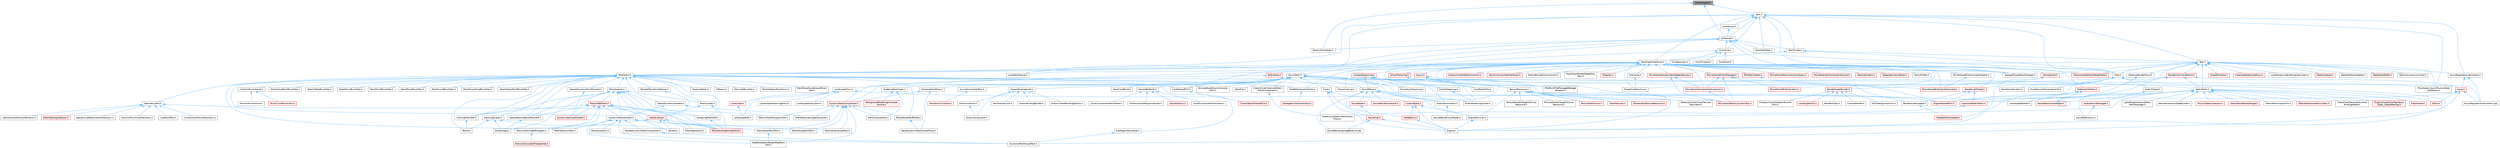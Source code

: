 digraph "TaskDelegate.h"
{
 // INTERACTIVE_SVG=YES
 // LATEX_PDF_SIZE
  bgcolor="transparent";
  edge [fontname=Helvetica,fontsize=10,labelfontname=Helvetica,labelfontsize=10];
  node [fontname=Helvetica,fontsize=10,shape=box,height=0.2,width=0.4];
  Node1 [id="Node000001",label="TaskDelegate.h",height=0.2,width=0.4,color="gray40", fillcolor="grey60", style="filled", fontcolor="black",tooltip=" "];
  Node1 -> Node2 [id="edge1_Node000001_Node000002",dir="back",color="steelblue1",style="solid",tooltip=" "];
  Node2 [id="Node000002",label="ReserveScheduler.h",height=0.2,width=0.4,color="grey40", fillcolor="white", style="filled",URL="$d3/dac/ReserveScheduler_8h.html",tooltip=" "];
  Node1 -> Node3 [id="edge2_Node000001_Node000003",dir="back",color="steelblue1",style="solid",tooltip=" "];
  Node3 [id="Node000003",label="Scheduler.h",height=0.2,width=0.4,color="grey40", fillcolor="white", style="filled",URL="$d7/d7f/Scheduler_8h.html",tooltip=" "];
  Node3 -> Node4 [id="edge3_Node000003_Node000004",dir="back",color="steelblue1",style="solid",tooltip=" "];
  Node4 [id="Node000004",label="AsyncWork.h",height=0.2,width=0.4,color="grey40", fillcolor="white", style="filled",URL="$da/d9a/AsyncWork_8h.html",tooltip=" "];
  Node4 -> Node5 [id="edge4_Node000004_Node000005",dir="back",color="steelblue1",style="solid",tooltip=" "];
  Node5 [id="Node000005",label="AnimationStreaming.h",height=0.2,width=0.4,color="grey40", fillcolor="white", style="filled",URL="$d5/d44/AnimationStreaming_8h.html",tooltip=" "];
  Node4 -> Node6 [id="edge5_Node000004_Node000006",dir="back",color="steelblue1",style="solid",tooltip=" "];
  Node6 [id="Node000006",label="AsyncEnumerateTask.h",height=0.2,width=0.4,color="grey40", fillcolor="white", style="filled",URL="$d5/d71/AsyncEnumerateTask_8h.html",tooltip=" "];
  Node6 -> Node7 [id="edge6_Node000006_Node000007",dir="back",color="steelblue1",style="solid",tooltip=" "];
  Node7 [id="Node000007",label="MonotonicTimeline.h",height=0.2,width=0.4,color="red", fillcolor="#FFF0F0", style="filled",URL="$d9/dfd/MonotonicTimeline_8h.html",tooltip=" "];
  Node4 -> Node9 [id="edge7_Node000004_Node000009",dir="back",color="steelblue1",style="solid",tooltip=" "];
  Node9 [id="Node000009",label="AudioDecompress.h",height=0.2,width=0.4,color="grey40", fillcolor="white", style="filled",URL="$d9/dfd/AudioDecompress_8h.html",tooltip=" "];
  Node9 -> Node10 [id="edge8_Node000009_Node000010",dir="back",color="steelblue1",style="solid",tooltip=" "];
  Node10 [id="Node000010",label="SoundWaveProxyReader.h",height=0.2,width=0.4,color="grey40", fillcolor="white", style="filled",URL="$d1/d23/SoundWaveProxyReader_8h.html",tooltip=" "];
  Node4 -> Node11 [id="edge9_Node000004_Node000011",dir="back",color="steelblue1",style="solid",tooltip=" "];
  Node11 [id="Node000011",label="AudioStreaming.h",height=0.2,width=0.4,color="grey40", fillcolor="white", style="filled",URL="$db/d37/AudioStreaming_8h.html",tooltip=" "];
  Node11 -> Node12 [id="edge10_Node000011_Node000012",dir="back",color="steelblue1",style="solid",tooltip=" "];
  Node12 [id="Node000012",label="AudioStreamingCache.h",height=0.2,width=0.4,color="grey40", fillcolor="white", style="filled",URL="$d2/dc1/AudioStreamingCache_8h.html",tooltip=" "];
  Node4 -> Node12 [id="edge11_Node000004_Node000012",dir="back",color="steelblue1",style="solid",tooltip=" "];
  Node4 -> Node13 [id="edge12_Node000004_Node000013",dir="back",color="steelblue1",style="solid",tooltip=" "];
  Node13 [id="Node000013",label="Core.h",height=0.2,width=0.4,color="grey40", fillcolor="white", style="filled",URL="$d6/dd7/Core_8h.html",tooltip=" "];
  Node13 -> Node14 [id="edge13_Node000013_Node000014",dir="back",color="steelblue1",style="solid",tooltip=" "];
  Node14 [id="Node000014",label="CoreUObject.h",height=0.2,width=0.4,color="red", fillcolor="#FFF0F0", style="filled",URL="$d0/ded/CoreUObject_8h.html",tooltip=" "];
  Node14 -> Node15 [id="edge14_Node000014_Node000015",dir="back",color="steelblue1",style="solid",tooltip=" "];
  Node15 [id="Node000015",label="Engine.h",height=0.2,width=0.4,color="grey40", fillcolor="white", style="filled",URL="$d1/d34/Public_2Engine_8h.html",tooltip=" "];
  Node14 -> Node16 [id="edge15_Node000014_Node000016",dir="back",color="steelblue1",style="solid",tooltip=" "];
  Node16 [id="Node000016",label="EngineMinimal.h",height=0.2,width=0.4,color="grey40", fillcolor="white", style="filled",URL="$d0/d2c/EngineMinimal_8h.html",tooltip=" "];
  Node16 -> Node15 [id="edge16_Node000016_Node000015",dir="back",color="steelblue1",style="solid",tooltip=" "];
  Node14 -> Node17 [id="edge17_Node000014_Node000017",dir="back",color="steelblue1",style="solid",tooltip=" "];
  Node17 [id="Node000017",label="SlateBasics.h",height=0.2,width=0.4,color="red", fillcolor="#FFF0F0", style="filled",URL="$da/d2f/SlateBasics_8h.html",tooltip=" "];
  Node17 -> Node15 [id="edge18_Node000017_Node000015",dir="back",color="steelblue1",style="solid",tooltip=" "];
  Node13 -> Node15 [id="edge19_Node000013_Node000015",dir="back",color="steelblue1",style="solid",tooltip=" "];
  Node13 -> Node17 [id="edge20_Node000013_Node000017",dir="back",color="steelblue1",style="solid",tooltip=" "];
  Node4 -> Node22 [id="edge21_Node000004_Node000022",dir="back",color="steelblue1",style="solid",tooltip=" "];
  Node22 [id="Node000022",label="CoreSharedPCH.h",height=0.2,width=0.4,color="grey40", fillcolor="white", style="filled",URL="$d8/de5/CoreSharedPCH_8h.html",tooltip=" "];
  Node22 -> Node23 [id="edge22_Node000022_Node000023",dir="back",color="steelblue1",style="solid",tooltip=" "];
  Node23 [id="Node000023",label="CoreUObjectSharedPCH.h",height=0.2,width=0.4,color="red", fillcolor="#FFF0F0", style="filled",URL="$de/d2f/CoreUObjectSharedPCH_8h.html",tooltip=" "];
  Node4 -> Node27 [id="edge23_Node000004_Node000027",dir="back",color="steelblue1",style="solid",tooltip=" "];
  Node27 [id="Node000027",label="DistanceFieldAtlas.h",height=0.2,width=0.4,color="grey40", fillcolor="white", style="filled",URL="$df/def/DistanceFieldAtlas_8h.html",tooltip=" "];
  Node27 -> Node28 [id="edge24_Node000027_Node000028",dir="back",color="steelblue1",style="solid",tooltip=" "];
  Node28 [id="Node000028",label="BaseDynamicMeshSceneProxy.h",height=0.2,width=0.4,color="grey40", fillcolor="white", style="filled",URL="$d2/dee/BaseDynamicMeshSceneProxy_8h.html",tooltip=" "];
  Node27 -> Node29 [id="edge25_Node000027_Node000029",dir="back",color="steelblue1",style="solid",tooltip=" "];
  Node29 [id="Node000029",label="DynamicMeshComponent.h",height=0.2,width=0.4,color="red", fillcolor="#FFF0F0", style="filled",URL="$d8/d66/DynamicMeshComponent_8h.html",tooltip=" "];
  Node29 -> Node30 [id="edge26_Node000029_Node000030",dir="back",color="steelblue1",style="solid",tooltip=" "];
  Node30 [id="Node000030",label="DataflowEditorWeightMapPaint\lTool.h",height=0.2,width=0.4,color="grey40", fillcolor="white", style="filled",URL="$db/d46/DataflowEditorWeightMapPaintTool_8h.html",tooltip=" "];
  Node29 -> Node31 [id="edge27_Node000029_Node000031",dir="back",color="steelblue1",style="solid",tooltip=" "];
  Node31 [id="Node000031",label="DeformMeshPolygonsTool.h",height=0.2,width=0.4,color="grey40", fillcolor="white", style="filled",URL="$db/d72/DeformMeshPolygonsTool_8h.html",tooltip=" "];
  Node29 -> Node39 [id="edge28_Node000029_Node000039",dir="back",color="steelblue1",style="solid",tooltip=" "];
  Node39 [id="Node000039",label="EditUVIslandsTool.h",height=0.2,width=0.4,color="grey40", fillcolor="white", style="filled",URL="$d0/de4/EditUVIslandsTool_8h.html",tooltip=" "];
  Node29 -> Node40 [id="edge29_Node000029_Node000040",dir="back",color="steelblue1",style="solid",tooltip=" "];
  Node40 [id="Node000040",label="MeshGroupPaintTool.h",height=0.2,width=0.4,color="grey40", fillcolor="white", style="filled",URL="$dd/d04/MeshGroupPaintTool_8h.html",tooltip=" "];
  Node29 -> Node41 [id="edge30_Node000029_Node000041",dir="back",color="steelblue1",style="solid",tooltip=" "];
  Node41 [id="Node000041",label="MeshRenderBufferSet.h",height=0.2,width=0.4,color="grey40", fillcolor="white", style="filled",URL="$de/dc2/MeshRenderBufferSet_8h.html",tooltip=" "];
  Node41 -> Node28 [id="edge31_Node000041_Node000028",dir="back",color="steelblue1",style="solid",tooltip=" "];
  Node29 -> Node46 [id="edge32_Node000029_Node000046",dir="back",color="steelblue1",style="solid",tooltip=" "];
  Node46 [id="Node000046",label="MeshVertexPaintTool.h",height=0.2,width=0.4,color="grey40", fillcolor="white", style="filled",URL="$db/d74/MeshVertexPaintTool_8h.html",tooltip=" "];
  Node46 -> Node30 [id="edge33_Node000046_Node000030",dir="back",color="steelblue1",style="solid",tooltip=" "];
  Node29 -> Node47 [id="edge34_Node000029_Node000047",dir="back",color="steelblue1",style="solid",tooltip=" "];
  Node47 [id="Node000047",label="MeshVertexSculptTool.h",height=0.2,width=0.4,color="grey40", fillcolor="white", style="filled",URL="$dc/da6/MeshVertexSculptTool_8h.html",tooltip=" "];
  Node29 -> Node100 [id="edge35_Node000029_Node000100",dir="back",color="steelblue1",style="solid",tooltip=" "];
  Node100 [id="Node000100",label="SceneGeometrySpatialCache.h",height=0.2,width=0.4,color="grey40", fillcolor="white", style="filled",URL="$d6/d6f/SceneGeometrySpatialCache_8h.html",tooltip=" "];
  Node4 -> Node101 [id="edge36_Node000004_Node000101",dir="back",color="steelblue1",style="solid",tooltip=" "];
  Node101 [id="Node000101",label="GroomBindingAsset.h",height=0.2,width=0.4,color="grey40", fillcolor="white", style="filled",URL="$de/d26/GroomBindingAsset_8h.html",tooltip=" "];
  Node101 -> Node102 [id="edge37_Node000101_Node000102",dir="back",color="steelblue1",style="solid",tooltip=" "];
  Node102 [id="Node000102",label="GroomBindingBuilder.h",height=0.2,width=0.4,color="grey40", fillcolor="white", style="filled",URL="$d2/d2f/GroomBindingBuilder_8h.html",tooltip=" "];
  Node101 -> Node103 [id="edge38_Node000101_Node000103",dir="back",color="steelblue1",style="solid",tooltip=" "];
  Node103 [id="Node000103",label="GroomComponent.h",height=0.2,width=0.4,color="grey40", fillcolor="white", style="filled",URL="$de/d2e/GroomComponent_8h.html",tooltip=" "];
  Node101 -> Node104 [id="edge39_Node000101_Node000104",dir="back",color="steelblue1",style="solid",tooltip=" "];
  Node104 [id="Node000104",label="GroomCreateBindingOptions.h",height=0.2,width=0.4,color="grey40", fillcolor="white", style="filled",URL="$d5/dba/GroomCreateBindingOptions_8h.html",tooltip=" "];
  Node101 -> Node105 [id="edge40_Node000101_Node000105",dir="back",color="steelblue1",style="solid",tooltip=" "];
  Node105 [id="Node000105",label="GroomInstance.h",height=0.2,width=0.4,color="grey40", fillcolor="white", style="filled",URL="$dd/d47/GroomInstance_8h.html",tooltip=" "];
  Node105 -> Node103 [id="edge41_Node000105_Node000103",dir="back",color="steelblue1",style="solid",tooltip=" "];
  Node101 -> Node106 [id="edge42_Node000101_Node000106",dir="back",color="steelblue1",style="solid",tooltip=" "];
  Node106 [id="Node000106",label="HairStrandsCore.h",height=0.2,width=0.4,color="grey40", fillcolor="white", style="filled",URL="$d7/def/HairStrandsCore_8h.html",tooltip=" "];
  Node4 -> Node107 [id="edge43_Node000004_Node000107",dir="back",color="steelblue1",style="solid",tooltip=" "];
  Node107 [id="Node000107",label="HierarchicalInstancedStatic\lMeshComponent.h",height=0.2,width=0.4,color="grey40", fillcolor="white", style="filled",URL="$d3/ddb/HierarchicalInstancedStaticMeshComponent_8h.html",tooltip=" "];
  Node107 -> Node108 [id="edge44_Node000107_Node000108",dir="back",color="steelblue1",style="solid",tooltip=" "];
  Node108 [id="Node000108",label="HierarchicalStaticMeshScene\lProxy.h",height=0.2,width=0.4,color="grey40", fillcolor="white", style="filled",URL="$d3/d4d/HierarchicalStaticMeshSceneProxy_8h.html",tooltip=" "];
  Node4 -> Node109 [id="edge45_Node000004_Node000109",dir="back",color="steelblue1",style="solid",tooltip=" "];
  Node109 [id="Node000109",label="LandscapeProxy.h",height=0.2,width=0.4,color="grey40", fillcolor="white", style="filled",URL="$db/dae/LandscapeProxy_8h.html",tooltip=" "];
  Node109 -> Node110 [id="edge46_Node000109_Node000110",dir="back",color="steelblue1",style="solid",tooltip=" "];
  Node110 [id="Node000110",label="Landscape.h",height=0.2,width=0.4,color="red", fillcolor="#FFF0F0", style="filled",URL="$d5/dd6/Landscape_8h.html",tooltip=" "];
  Node110 -> Node111 [id="edge47_Node000110_Node000111",dir="back",color="steelblue1",style="solid",tooltip=" "];
  Node111 [id="Node000111",label="LandscapeEdit.h",height=0.2,width=0.4,color="grey40", fillcolor="white", style="filled",URL="$df/d61/LandscapeEdit_8h.html",tooltip=" "];
  Node109 -> Node111 [id="edge48_Node000109_Node000111",dir="back",color="steelblue1",style="solid",tooltip=" "];
  Node109 -> Node116 [id="edge49_Node000109_Node000116",dir="back",color="steelblue1",style="solid",tooltip=" "];
  Node116 [id="Node000116",label="LandscapeRender.h",height=0.2,width=0.4,color="grey40", fillcolor="white", style="filled",URL="$df/d67/LandscapeRender_8h.html",tooltip=" "];
  Node109 -> Node117 [id="edge50_Node000109_Node000117",dir="back",color="steelblue1",style="solid",tooltip=" "];
  Node117 [id="Node000117",label="LandscapeStreamingProxy.h",height=0.2,width=0.4,color="grey40", fillcolor="white", style="filled",URL="$de/d5a/LandscapeStreamingProxy_8h.html",tooltip=" "];
  Node109 -> Node118 [id="edge51_Node000109_Node000118",dir="back",color="steelblue1",style="solid",tooltip=" "];
  Node118 [id="Node000118",label="LandscapeSubsystem.h",height=0.2,width=0.4,color="grey40", fillcolor="white", style="filled",URL="$d7/ddd/LandscapeSubsystem_8h.html",tooltip=" "];
  Node4 -> Node119 [id="edge52_Node000004_Node000119",dir="back",color="steelblue1",style="solid",tooltip=" "];
  Node119 [id="Node000119",label="MeshCardBuild.h",height=0.2,width=0.4,color="grey40", fillcolor="white", style="filled",URL="$d8/df6/MeshCardBuild_8h.html",tooltip=" "];
  Node4 -> Node120 [id="edge53_Node000004_Node000120",dir="back",color="steelblue1",style="solid",tooltip=" "];
  Node120 [id="Node000120",label="ModelingTaskTypes.h",height=0.2,width=0.4,color="grey40", fillcolor="white", style="filled",URL="$d0/dd2/ModelingTaskTypes_8h.html",tooltip=" "];
  Node120 -> Node121 [id="edge54_Node000120_Node000121",dir="back",color="steelblue1",style="solid",tooltip=" "];
  Node121 [id="Node000121",label="BackgroundModelingCompute\lSource.h",height=0.2,width=0.4,color="red", fillcolor="#FFF0F0", style="filled",URL="$d4/da3/BackgroundModelingComputeSource_8h.html",tooltip=" "];
  Node120 -> Node39 [id="edge55_Node000120_Node000039",dir="back",color="steelblue1",style="solid",tooltip=" "];
  Node4 -> Node122 [id="edge56_Node000004_Node000122",dir="back",color="steelblue1",style="solid",tooltip=" "];
  Node122 [id="Node000122",label="RenderAssetUpdate.h",height=0.2,width=0.4,color="grey40", fillcolor="white", style="filled",URL="$df/da4/RenderAssetUpdate_8h.html",tooltip=" "];
  Node122 -> Node123 [id="edge57_Node000122_Node000123",dir="back",color="steelblue1",style="solid",tooltip=" "];
  Node123 [id="Node000123",label="SkeletalMeshUpdate.h",height=0.2,width=0.4,color="red", fillcolor="#FFF0F0", style="filled",URL="$df/d79/SkeletalMeshUpdate_8h.html",tooltip=" "];
  Node4 -> Node125 [id="edge58_Node000004_Node000125",dir="back",color="steelblue1",style="solid",tooltip=" "];
  Node125 [id="Node000125",label="SampleBufferIO.h",height=0.2,width=0.4,color="grey40", fillcolor="white", style="filled",URL="$df/d39/SampleBufferIO_8h.html",tooltip=" "];
  Node125 -> Node126 [id="edge59_Node000125_Node000126",dir="back",color="steelblue1",style="solid",tooltip=" "];
  Node126 [id="Node000126",label="AudioImpulseResponseAsset.h",height=0.2,width=0.4,color="grey40", fillcolor="white", style="filled",URL="$d5/d37/AudioImpulseResponseAsset_8h.html",tooltip=" "];
  Node125 -> Node127 [id="edge60_Node000125_Node000127",dir="back",color="steelblue1",style="solid",tooltip=" "];
  Node127 [id="Node000127",label="SoundSubmix.h",height=0.2,width=0.4,color="red", fillcolor="#FFF0F0", style="filled",URL="$d9/db4/SoundSubmix_8h.html",tooltip=" "];
  Node125 -> Node137 [id="edge61_Node000125_Node000137",dir="back",color="steelblue1",style="solid",tooltip=" "];
  Node137 [id="Node000137",label="SynthComponentGranulator.h",height=0.2,width=0.4,color="grey40", fillcolor="white", style="filled",URL="$d0/d29/SynthComponentGranulator_8h.html",tooltip=" "];
  Node125 -> Node138 [id="edge62_Node000125_Node000138",dir="back",color="steelblue1",style="solid",tooltip=" "];
  Node138 [id="Node000138",label="SynthComponentWaveTable.h",height=0.2,width=0.4,color="grey40", fillcolor="white", style="filled",URL="$d5/d08/SynthComponentWaveTable_8h.html",tooltip=" "];
  Node4 -> Node139 [id="edge63_Node000004_Node000139",dir="back",color="steelblue1",style="solid",tooltip=" "];
  Node139 [id="Node000139",label="SkinnedAssetAsyncCompile\lUtils.h",height=0.2,width=0.4,color="grey40", fillcolor="white", style="filled",URL="$d0/dc7/SkinnedAssetAsyncCompileUtils_8h.html",tooltip=" "];
  Node4 -> Node140 [id="edge64_Node000004_Node000140",dir="back",color="steelblue1",style="solid",tooltip=" "];
  Node140 [id="Node000140",label="SoundWave.h",height=0.2,width=0.4,color="grey40", fillcolor="white", style="filled",URL="$d3/d6d/SoundWave_8h.html",tooltip=" "];
  Node140 -> Node9 [id="edge65_Node000140_Node000009",dir="back",color="steelblue1",style="solid",tooltip=" "];
  Node140 -> Node12 [id="edge66_Node000140_Node000012",dir="back",color="steelblue1",style="solid",tooltip=" "];
  Node140 -> Node16 [id="edge67_Node000140_Node000016",dir="back",color="steelblue1",style="solid",tooltip=" "];
  Node140 -> Node25 [id="edge68_Node000140_Node000025",dir="back",color="steelblue1",style="solid",tooltip=" "];
  Node25 [id="Node000025",label="EngineSharedPCH.h",height=0.2,width=0.4,color="red", fillcolor="#FFF0F0", style="filled",URL="$dc/dbb/EngineSharedPCH_8h.html",tooltip=" "];
  Node140 -> Node141 [id="edge69_Node000140_Node000141",dir="back",color="steelblue1",style="solid",tooltip=" "];
  Node141 [id="Node000141",label="SoundCue.h",height=0.2,width=0.4,color="red", fillcolor="#FFF0F0", style="filled",URL="$d8/d0b/SoundCue_8h.html",tooltip=" "];
  Node141 -> Node15 [id="edge70_Node000141_Node000015",dir="back",color="steelblue1",style="solid",tooltip=" "];
  Node141 -> Node143 [id="edge71_Node000141_Node000143",dir="back",color="steelblue1",style="solid",tooltip=" "];
  Node143 [id="Node000143",label="SoundWaveLoadingBehavior.cpp",height=0.2,width=0.4,color="grey40", fillcolor="white", style="filled",URL="$d7/d95/SoundWaveLoadingBehavior_8cpp.html",tooltip=" "];
  Node140 -> Node144 [id="edge72_Node000140_Node000144",dir="back",color="steelblue1",style="solid",tooltip=" "];
  Node144 [id="Node000144",label="SoundNode.h",height=0.2,width=0.4,color="red", fillcolor="#FFF0F0", style="filled",URL="$da/d8b/SoundNode_8h.html",tooltip=" "];
  Node144 -> Node141 [id="edge73_Node000144_Node000141",dir="back",color="steelblue1",style="solid",tooltip=" "];
  Node140 -> Node143 [id="edge74_Node000140_Node000143",dir="back",color="steelblue1",style="solid",tooltip=" "];
  Node140 -> Node168 [id="edge75_Node000140_Node000168",dir="back",color="steelblue1",style="solid",tooltip=" "];
  Node168 [id="Node000168",label="SoundWaveProcedural.h",height=0.2,width=0.4,color="red", fillcolor="#FFF0F0", style="filled",URL="$d8/d4f/SoundWaveProcedural_8h.html",tooltip=" "];
  Node4 -> Node174 [id="edge76_Node000004_Node000174",dir="back",color="steelblue1",style="solid",tooltip=" "];
  Node174 [id="Node000174",label="StaticMesh.h",height=0.2,width=0.4,color="grey40", fillcolor="white", style="filled",URL="$dc/d8f/StaticMesh_8h.html",tooltip=" "];
  Node174 -> Node175 [id="edge77_Node000174_Node000175",dir="back",color="steelblue1",style="solid",tooltip=" "];
  Node175 [id="Node000175",label="ChaosFleshGenerateSurface\lBindingsNode.h",height=0.2,width=0.4,color="grey40", fillcolor="white", style="filled",URL="$db/dca/ChaosFleshGenerateSurfaceBindingsNode_8h.html",tooltip=" "];
  Node174 -> Node176 [id="edge78_Node000174_Node000176",dir="back",color="steelblue1",style="solid",tooltip=" "];
  Node176 [id="Node000176",label="DisplayClusterConfiguration\lTypes_OutputRemap.h",height=0.2,width=0.4,color="red", fillcolor="#FFF0F0", style="filled",URL="$d9/d4f/DisplayClusterConfigurationTypes__OutputRemap_8h.html",tooltip=" "];
  Node174 -> Node187 [id="edge79_Node000174_Node000187",dir="back",color="steelblue1",style="solid",tooltip=" "];
  Node187 [id="Node000187",label="Editor.h",height=0.2,width=0.4,color="red", fillcolor="#FFF0F0", style="filled",URL="$de/d6e/Editor_8h.html",tooltip=" "];
  Node174 -> Node16 [id="edge80_Node000174_Node000016",dir="back",color="steelblue1",style="solid",tooltip=" "];
  Node174 -> Node25 [id="edge81_Node000174_Node000025",dir="back",color="steelblue1",style="solid",tooltip=" "];
  Node174 -> Node416 [id="edge82_Node000174_Node000416",dir="back",color="steelblue1",style="solid",tooltip=" "];
  Node416 [id="Node000416",label="FleshAsset.h",height=0.2,width=0.4,color="red", fillcolor="#FFF0F0", style="filled",URL="$d7/d5c/FleshAsset_8h.html",tooltip=" "];
  Node174 -> Node424 [id="edge83_Node000174_Node000424",dir="back",color="steelblue1",style="solid",tooltip=" "];
  Node424 [id="Node000424",label="InstancedStaticMesh.h",height=0.2,width=0.4,color="red", fillcolor="#FFF0F0", style="filled",URL="$dd/d89/InstancedStaticMesh_8h.html",tooltip=" "];
  Node424 -> Node108 [id="edge84_Node000424_Node000108",dir="back",color="steelblue1",style="solid",tooltip=" "];
  Node174 -> Node427 [id="edge85_Node000174_Node000427",dir="back",color="steelblue1",style="solid",tooltip=" "];
  Node427 [id="Node000427",label="LightWeightInstanceStatic\lMeshManager.h",height=0.2,width=0.4,color="grey40", fillcolor="white", style="filled",URL="$d4/d75/LightWeightInstanceStaticMeshManager_8h.html",tooltip=" "];
  Node174 -> Node428 [id="edge86_Node000174_Node000428",dir="back",color="steelblue1",style="solid",tooltip=" "];
  Node428 [id="Node000428",label="NaniteAssemblyDataBuilder.h",height=0.2,width=0.4,color="grey40", fillcolor="white", style="filled",URL="$d4/d5c/NaniteAssemblyDataBuilder_8h.html",tooltip=" "];
  Node174 -> Node429 [id="edge87_Node000174_Node000429",dir="back",color="steelblue1",style="solid",tooltip=" "];
  Node429 [id="Node000429",label="NaniteResourcesHelper.h",height=0.2,width=0.4,color="red", fillcolor="#FFF0F0", style="filled",URL="$dc/d48/NaniteResourcesHelper_8h.html",tooltip=" "];
  Node429 -> Node429 [id="edge88_Node000429_Node000429",dir="back",color="steelblue1",style="solid",tooltip=" "];
  Node174 -> Node431 [id="edge89_Node000174_Node000431",dir="back",color="steelblue1",style="solid",tooltip=" "];
  Node431 [id="Node000431",label="PhysicsDataCollection.h",height=0.2,width=0.4,color="red", fillcolor="#FFF0F0", style="filled",URL="$d0/de2/PhysicsDataCollection_8h.html",tooltip=" "];
  Node174 -> Node432 [id="edge90_Node000174_Node000432",dir="back",color="steelblue1",style="solid",tooltip=" "];
  Node432 [id="Node000432",label="StaticMeshBackedTarget.h",height=0.2,width=0.4,color="red", fillcolor="#FFF0F0", style="filled",URL="$db/d72/StaticMeshBackedTarget_8h.html",tooltip=" "];
  Node174 -> Node433 [id="edge91_Node000174_Node000433",dir="back",color="steelblue1",style="solid",tooltip=" "];
  Node433 [id="Node000433",label="StaticMeshImportUtils.h",height=0.2,width=0.4,color="grey40", fillcolor="white", style="filled",URL="$df/db9/StaticMeshImportUtils_8h.html",tooltip=" "];
  Node174 -> Node434 [id="edge92_Node000174_Node000434",dir="back",color="steelblue1",style="solid",tooltip=" "];
  Node434 [id="Node000434",label="StaticMeshSceneProxyDesc.h",height=0.2,width=0.4,color="red", fillcolor="#FFF0F0", style="filled",URL="$d0/d31/StaticMeshSceneProxyDesc_8h.html",tooltip=" "];
  Node4 -> Node436 [id="edge93_Node000004_Node000436",dir="back",color="steelblue1",style="solid",tooltip=" "];
  Node436 [id="Node000436",label="StatsFile.h",height=0.2,width=0.4,color="grey40", fillcolor="white", style="filled",URL="$d7/d3b/StatsFile_8h.html",tooltip=" "];
  Node4 -> Node437 [id="edge94_Node000004_Node000437",dir="back",color="steelblue1",style="solid",tooltip=" "];
  Node437 [id="Node000437",label="TextureResource.h",height=0.2,width=0.4,color="grey40", fillcolor="white", style="filled",URL="$dd/df3/TextureResource_8h.html",tooltip=" "];
  Node437 -> Node15 [id="edge95_Node000437_Node000015",dir="back",color="steelblue1",style="solid",tooltip=" "];
  Node437 -> Node16 [id="edge96_Node000437_Node000016",dir="back",color="steelblue1",style="solid",tooltip=" "];
  Node437 -> Node25 [id="edge97_Node000437_Node000025",dir="back",color="steelblue1",style="solid",tooltip=" "];
  Node437 -> Node438 [id="edge98_Node000437_Node000438",dir="back",color="steelblue1",style="solid",tooltip=" "];
  Node438 [id="Node000438",label="MaterialCacheVirtualTexture\lDescriptor.h",height=0.2,width=0.4,color="grey40", fillcolor="white", style="filled",URL="$d7/d4c/MaterialCacheVirtualTextureDescriptor_8h.html",tooltip=" "];
  Node437 -> Node439 [id="edge99_Node000437_Node000439",dir="back",color="steelblue1",style="solid",tooltip=" "];
  Node439 [id="Node000439",label="ParticleDefinitions.h",height=0.2,width=0.4,color="red", fillcolor="#FFF0F0", style="filled",URL="$db/dde/ParticleDefinitions_8h.html",tooltip=" "];
  Node437 -> Node440 [id="edge100_Node000437_Node000440",dir="back",color="steelblue1",style="solid",tooltip=" "];
  Node440 [id="Node000440",label="SlateTextures.h",height=0.2,width=0.4,color="red", fillcolor="#FFF0F0", style="filled",URL="$df/d06/SlateTextures_8h.html",tooltip=" "];
  Node437 -> Node444 [id="edge101_Node000437_Node000444",dir="back",color="steelblue1",style="solid",tooltip=" "];
  Node444 [id="Node000444",label="StreamableTextureResource.h",height=0.2,width=0.4,color="red", fillcolor="#FFF0F0", style="filled",URL="$dd/d72/StreamableTextureResource_8h.html",tooltip=" "];
  Node437 -> Node446 [id="edge102_Node000437_Node000446",dir="back",color="steelblue1",style="solid",tooltip=" "];
  Node446 [id="Node000446",label="TextureRenderTarget2DArray\lResource.h",height=0.2,width=0.4,color="grey40", fillcolor="white", style="filled",URL="$dc/df2/TextureRenderTarget2DArrayResource_8h.html",tooltip=" "];
  Node437 -> Node447 [id="edge103_Node000437_Node000447",dir="back",color="steelblue1",style="solid",tooltip=" "];
  Node447 [id="Node000447",label="TextureRenderTargetVolume\lResource.h",height=0.2,width=0.4,color="grey40", fillcolor="white", style="filled",URL="$d0/df7/TextureRenderTargetVolumeResource_8h.html",tooltip=" "];
  Node3 -> Node448 [id="edge104_Node000003_Node000448",dir="back",color="steelblue1",style="solid",tooltip=" "];
  Node448 [id="Node000448",label="AwaitableTask.h",height=0.2,width=0.4,color="grey40", fillcolor="white", style="filled",URL="$d0/de4/AwaitableTask_8h.html",tooltip=" "];
  Node3 -> Node449 [id="edge105_Node000003_Node000449",dir="back",color="steelblue1",style="solid",tooltip=" "];
  Node449 [id="Node000449",label="Coroutine.h",height=0.2,width=0.4,color="grey40", fillcolor="white", style="filled",URL="$d9/dfc/Coroutine_8h.html",tooltip=" "];
  Node449 -> Node450 [id="edge106_Node000449_Node000450",dir="back",color="steelblue1",style="solid",tooltip=" "];
  Node450 [id="Node000450",label="CoroEvent.h",height=0.2,width=0.4,color="grey40", fillcolor="white", style="filled",URL="$d3/d4f/CoroEvent_8h.html",tooltip=" "];
  Node449 -> Node451 [id="edge107_Node000449_Node000451",dir="back",color="steelblue1",style="solid",tooltip=" "];
  Node451 [id="Node000451",label="CoroParallelFor.h",height=0.2,width=0.4,color="grey40", fillcolor="white", style="filled",URL="$d2/d05/CoroParallelFor_8h.html",tooltip=" "];
  Node449 -> Node452 [id="edge108_Node000449_Node000452",dir="back",color="steelblue1",style="solid",tooltip=" "];
  Node452 [id="Node000452",label="CoroSpinLock.h",height=0.2,width=0.4,color="grey40", fillcolor="white", style="filled",URL="$dc/db7/CoroSpinLock_8h.html",tooltip=" "];
  Node449 -> Node453 [id="edge109_Node000449_Node000453",dir="back",color="steelblue1",style="solid",tooltip=" "];
  Node453 [id="Node000453",label="CoroTimeout.h",height=0.2,width=0.4,color="grey40", fillcolor="white", style="filled",URL="$d5/d68/CoroTimeout_8h.html",tooltip=" "];
  Node3 -> Node454 [id="edge110_Node000003_Node000454",dir="back",color="steelblue1",style="solid",tooltip=" "];
  Node454 [id="Node000454",label="LocalWorkQueue.h",height=0.2,width=0.4,color="grey40", fillcolor="white", style="filled",URL="$d7/d67/LocalWorkQueue_8h.html",tooltip=" "];
  Node3 -> Node455 [id="edge111_Node000003_Node000455",dir="back",color="steelblue1",style="solid",tooltip=" "];
  Node455 [id="Node000455",label="ParallelFor.h",height=0.2,width=0.4,color="grey40", fillcolor="white", style="filled",URL="$d2/da1/ParallelFor_8h.html",tooltip=" "];
  Node455 -> Node456 [id="edge112_Node000455_Node000456",dir="back",color="steelblue1",style="solid",tooltip=" "];
  Node456 [id="Node000456",label="AsyncRegisterLevelContext.cpp",height=0.2,width=0.4,color="grey40", fillcolor="white", style="filled",URL="$da/df8/AsyncRegisterLevelContext_8cpp.html",tooltip=" "];
  Node455 -> Node457 [id="edge113_Node000455_Node000457",dir="back",color="steelblue1",style="solid",tooltip=" "];
  Node457 [id="Node000457",label="Blend.h",height=0.2,width=0.4,color="grey40", fillcolor="white", style="filled",URL="$d4/d80/Blend_8h.html",tooltip=" "];
  Node455 -> Node458 [id="edge114_Node000455_Node000458",dir="back",color="steelblue1",style="solid",tooltip=" "];
  Node458 [id="Node000458",label="CachingMeshSDF.h",height=0.2,width=0.4,color="grey40", fillcolor="white", style="filled",URL="$d3/de9/CachingMeshSDF_8h.html",tooltip=" "];
  Node458 -> Node457 [id="edge115_Node000458_Node000457",dir="back",color="steelblue1",style="solid",tooltip=" "];
  Node455 -> Node22 [id="edge116_Node000455_Node000022",dir="back",color="steelblue1",style="solid",tooltip=" "];
  Node455 -> Node451 [id="edge117_Node000455_Node000451",dir="back",color="steelblue1",style="solid",tooltip=" "];
  Node455 -> Node459 [id="edge118_Node000455_Node000459",dir="back",color="steelblue1",style="solid",tooltip=" "];
  Node459 [id="Node000459",label="DisplaceMesh.h",height=0.2,width=0.4,color="grey40", fillcolor="white", style="filled",URL="$da/df2/DisplaceMesh_8h.html",tooltip=" "];
  Node455 -> Node460 [id="edge119_Node000455_Node000460",dir="back",color="steelblue1",style="solid",tooltip=" "];
  Node460 [id="Node000460",label="DynamicMeshOctree3.h",height=0.2,width=0.4,color="grey40", fillcolor="white", style="filled",URL="$d8/d9f/DynamicMeshOctree3_8h.html",tooltip=" "];
  Node460 -> Node30 [id="edge120_Node000460_Node000030",dir="back",color="steelblue1",style="solid",tooltip=" "];
  Node460 -> Node461 [id="edge121_Node000460_Node000461",dir="back",color="steelblue1",style="solid",tooltip=" "];
  Node461 [id="Node000461",label="DynamicMeshSculptTool.h",height=0.2,width=0.4,color="grey40", fillcolor="white", style="filled",URL="$d6/d16/DynamicMeshSculptTool_8h.html",tooltip=" "];
  Node460 -> Node40 [id="edge122_Node000460_Node000040",dir="back",color="steelblue1",style="solid",tooltip=" "];
  Node460 -> Node462 [id="edge123_Node000460_Node000462",dir="back",color="steelblue1",style="solid",tooltip=" "];
  Node462 [id="Node000462",label="MeshSculptUtil.h",height=0.2,width=0.4,color="grey40", fillcolor="white", style="filled",URL="$dc/de1/MeshSculptUtil_8h.html",tooltip=" "];
  Node460 -> Node35 [id="edge124_Node000460_Node000035",dir="back",color="steelblue1",style="solid",tooltip=" "];
  Node35 [id="Node000035",label="MeshSelectionTool.h",height=0.2,width=0.4,color="grey40", fillcolor="white", style="filled",URL="$d8/d80/MeshSelectionTool_8h.html",tooltip=" "];
  Node460 -> Node46 [id="edge125_Node000460_Node000046",dir="back",color="steelblue1",style="solid",tooltip=" "];
  Node460 -> Node47 [id="edge126_Node000460_Node000047",dir="back",color="steelblue1",style="solid",tooltip=" "];
  Node460 -> Node463 [id="edge127_Node000460_Node000463",dir="back",color="steelblue1",style="solid",tooltip=" "];
  Node463 [id="Node000463",label="OctreeDynamicMeshComponent.h",height=0.2,width=0.4,color="grey40", fillcolor="white", style="filled",URL="$d9/d19/OctreeDynamicMeshComponent_8h.html",tooltip=" "];
  Node463 -> Node461 [id="edge128_Node000463_Node000461",dir="back",color="steelblue1",style="solid",tooltip=" "];
  Node455 -> Node464 [id="edge129_Node000455_Node000464",dir="back",color="steelblue1",style="solid",tooltip=" "];
  Node464 [id="Node000464",label="FastReferenceCollector.h",height=0.2,width=0.4,color="grey40", fillcolor="white", style="filled",URL="$dd/d44/FastReferenceCollector_8h.html",tooltip=" "];
  Node464 -> Node465 [id="edge130_Node000464_Node000465",dir="back",color="steelblue1",style="solid",tooltip=" "];
  Node465 [id="Node000465",label="GarbageCollectionHistory.h",height=0.2,width=0.4,color="red", fillcolor="#FFF0F0", style="filled",URL="$d5/dee/GarbageCollectionHistory_8h.html",tooltip=" "];
  Node455 -> Node467 [id="edge131_Node000455_Node000467",dir="back",color="steelblue1",style="solid",tooltip=" "];
  Node467 [id="Node000467",label="GeometrySet3.h",height=0.2,width=0.4,color="grey40", fillcolor="white", style="filled",URL="$d2/d39/GeometrySet3_8h.html",tooltip=" "];
  Node467 -> Node468 [id="edge132_Node000467_Node000468",dir="back",color="steelblue1",style="solid",tooltip=" "];
  Node468 [id="Node000468",label="CollisionPrimitivesMechanic.h",height=0.2,width=0.4,color="grey40", fillcolor="white", style="filled",URL="$d7/d16/CollisionPrimitivesMechanic_8h.html",tooltip=" "];
  Node467 -> Node469 [id="edge133_Node000467_Node000469",dir="back",color="steelblue1",style="solid",tooltip=" "];
  Node469 [id="Node000469",label="CubeGridTool.h",height=0.2,width=0.4,color="grey40", fillcolor="white", style="filled",URL="$d3/d38/CubeGridTool_8h.html",tooltip=" "];
  Node467 -> Node470 [id="edge134_Node000467_Node000470",dir="back",color="steelblue1",style="solid",tooltip=" "];
  Node470 [id="Node000470",label="CurveControlPointsMechanic.h",height=0.2,width=0.4,color="grey40", fillcolor="white", style="filled",URL="$d4/d87/CurveControlPointsMechanic_8h.html",tooltip=" "];
  Node467 -> Node31 [id="edge135_Node000467_Node000031",dir="back",color="steelblue1",style="solid",tooltip=" "];
  Node467 -> Node471 [id="edge136_Node000467_Node000471",dir="back",color="steelblue1",style="solid",tooltip=" "];
  Node471 [id="Node000471",label="LatticeControlPointsMechanic.h",height=0.2,width=0.4,color="grey40", fillcolor="white", style="filled",URL="$d5/d7b/LatticeControlPointsMechanic_8h.html",tooltip=" "];
  Node467 -> Node472 [id="edge137_Node000467_Node000472",dir="back",color="steelblue1",style="solid",tooltip=" "];
  Node472 [id="Node000472",label="MeshTopologySelector.h",height=0.2,width=0.4,color="red", fillcolor="#FFF0F0", style="filled",URL="$d1/db0/MeshTopologySelector_8h.html",tooltip=" "];
  Node467 -> Node475 [id="edge138_Node000467_Node000475",dir="back",color="steelblue1",style="solid",tooltip=" "];
  Node475 [id="Node000475",label="SpaceCurveDeformationMechanic.h",height=0.2,width=0.4,color="grey40", fillcolor="white", style="filled",URL="$d0/d4d/SpaceCurveDeformationMechanic_8h.html",tooltip=" "];
  Node455 -> Node476 [id="edge139_Node000455_Node000476",dir="back",color="steelblue1",style="solid",tooltip=" "];
  Node476 [id="Node000476",label="KMeans.h",height=0.2,width=0.4,color="grey40", fillcolor="white", style="filled",URL="$df/d83/KMeans_8h.html",tooltip=" "];
  Node455 -> Node477 [id="edge140_Node000455_Node000477",dir="back",color="steelblue1",style="solid",tooltip=" "];
  Node477 [id="Node000477",label="KelvinletBrushOp.h",height=0.2,width=0.4,color="grey40", fillcolor="white", style="filled",URL="$d9/d5c/KelvinletBrushOp_8h.html",tooltip=" "];
  Node455 -> Node478 [id="edge141_Node000455_Node000478",dir="back",color="steelblue1",style="solid",tooltip=" "];
  Node478 [id="Node000478",label="MarchingCubes.h",height=0.2,width=0.4,color="grey40", fillcolor="white", style="filled",URL="$d8/d16/MarchingCubes_8h.html",tooltip=" "];
  Node478 -> Node457 [id="edge142_Node000478_Node000457",dir="back",color="steelblue1",style="solid",tooltip=" "];
  Node478 -> Node479 [id="edge143_Node000478_Node000479",dir="back",color="steelblue1",style="solid",tooltip=" "];
  Node479 [id="Node000479",label="Morphology.h",height=0.2,width=0.4,color="grey40", fillcolor="white", style="filled",URL="$d7/d60/Morphology_8h.html",tooltip=" "];
  Node478 -> Node480 [id="edge144_Node000478_Node000480",dir="back",color="steelblue1",style="solid",tooltip=" "];
  Node480 [id="Node000480",label="Solidify.h",height=0.2,width=0.4,color="grey40", fillcolor="white", style="filled",URL="$d0/ded/Solidify_8h.html",tooltip=" "];
  Node455 -> Node481 [id="edge145_Node000455_Node000481",dir="back",color="steelblue1",style="solid",tooltip=" "];
  Node481 [id="Node000481",label="MeshAdapterTransforms.h",height=0.2,width=0.4,color="grey40", fillcolor="white", style="filled",URL="$dd/da3/MeshAdapterTransforms_8h.html",tooltip=" "];
  Node455 -> Node482 [id="edge146_Node000455_Node000482",dir="back",color="steelblue1",style="solid",tooltip=" "];
  Node482 [id="Node000482",label="MeshCaches.h",height=0.2,width=0.4,color="grey40", fillcolor="white", style="filled",URL="$d4/d5e/MeshCaches_8h.html",tooltip=" "];
  Node482 -> Node483 [id="edge147_Node000482_Node000483",dir="back",color="steelblue1",style="solid",tooltip=" "];
  Node483 [id="Node000483",label="FastWinding.h",height=0.2,width=0.4,color="red", fillcolor="#FFF0F0", style="filled",URL="$d0/df7/FastWinding_8h.html",tooltip=" "];
  Node483 -> Node486 [id="edge148_Node000483_Node000486",dir="back",color="steelblue1",style="solid",tooltip=" "];
  Node486 [id="Node000486",label="MeshSpatialSort.h",height=0.2,width=0.4,color="grey40", fillcolor="white", style="filled",URL="$d5/d25/MeshSpatialSort_8h.html",tooltip=" "];
  Node483 -> Node487 [id="edge149_Node000483_Node000487",dir="back",color="steelblue1",style="solid",tooltip=" "];
  Node487 [id="Node000487",label="MeshWindingNumberGrid.h",height=0.2,width=0.4,color="red", fillcolor="#FFF0F0", style="filled",URL="$de/df0/MeshWindingNumberGrid_8h.html",tooltip=" "];
  Node483 -> Node489 [id="edge150_Node000483_Node000489",dir="back",color="steelblue1",style="solid",tooltip=" "];
  Node489 [id="Node000489",label="RemoveOccludedTriangles.h",height=0.2,width=0.4,color="grey40", fillcolor="white", style="filled",URL="$dc/d7b/RemoveOccludedTriangles_8h.html",tooltip=" "];
  Node489 -> Node490 [id="edge151_Node000489_Node000490",dir="back",color="steelblue1",style="solid",tooltip=" "];
  Node490 [id="Node000490",label="RemoveOccludedTrianglesOp.h",height=0.2,width=0.4,color="red", fillcolor="#FFF0F0", style="filled",URL="$d2/d39/RemoveOccludedTrianglesOp_8h.html",tooltip=" "];
  Node483 -> Node480 [id="edge152_Node000483_Node000480",dir="back",color="steelblue1",style="solid",tooltip=" "];
  Node482 -> Node487 [id="edge153_Node000482_Node000487",dir="back",color="steelblue1",style="solid",tooltip=" "];
  Node455 -> Node491 [id="edge154_Node000455_Node000491",dir="back",color="steelblue1",style="solid",tooltip=" "];
  Node491 [id="Node000491",label="MeshEraseSculptLayerBrush\lOps.h",height=0.2,width=0.4,color="grey40", fillcolor="white", style="filled",URL="$d3/dab/MeshEraseSculptLayerBrushOps_8h.html",tooltip=" "];
  Node455 -> Node492 [id="edge155_Node000455_Node000492",dir="back",color="steelblue1",style="solid",tooltip=" "];
  Node492 [id="Node000492",label="MeshGroupPaintBrushOps.h",height=0.2,width=0.4,color="grey40", fillcolor="white", style="filled",URL="$d4/df8/MeshGroupPaintBrushOps_8h.html",tooltip=" "];
  Node455 -> Node493 [id="edge156_Node000455_Node000493",dir="back",color="steelblue1",style="solid",tooltip=" "];
  Node493 [id="Node000493",label="MeshInflateBrushOps.h",height=0.2,width=0.4,color="grey40", fillcolor="white", style="filled",URL="$d7/d16/MeshInflateBrushOps_8h.html",tooltip=" "];
  Node455 -> Node494 [id="edge157_Node000455_Node000494",dir="back",color="steelblue1",style="solid",tooltip=" "];
  Node494 [id="Node000494",label="MeshMoveBrushOps.h",height=0.2,width=0.4,color="grey40", fillcolor="white", style="filled",URL="$dd/dcb/MeshMoveBrushOps_8h.html",tooltip=" "];
  Node455 -> Node495 [id="edge158_Node000455_Node000495",dir="back",color="steelblue1",style="solid",tooltip=" "];
  Node495 [id="Node000495",label="MeshPinchBrushOps.h",height=0.2,width=0.4,color="grey40", fillcolor="white", style="filled",URL="$dc/dbe/MeshPinchBrushOps_8h.html",tooltip=" "];
  Node455 -> Node496 [id="edge159_Node000455_Node000496",dir="back",color="steelblue1",style="solid",tooltip=" "];
  Node496 [id="Node000496",label="MeshPlaneBrushOps.h",height=0.2,width=0.4,color="grey40", fillcolor="white", style="filled",URL="$de/d05/MeshPlaneBrushOps_8h.html",tooltip=" "];
  Node455 -> Node497 [id="edge160_Node000455_Node000497",dir="back",color="steelblue1",style="solid",tooltip=" "];
  Node497 [id="Node000497",label="MeshQueries.h",height=0.2,width=0.4,color="grey40", fillcolor="white", style="filled",URL="$d1/d76/MeshQueries_8h.html",tooltip=" "];
  Node497 -> Node458 [id="edge161_Node000497_Node000458",dir="back",color="steelblue1",style="solid",tooltip=" "];
  Node497 -> Node460 [id="edge162_Node000497_Node000460",dir="back",color="steelblue1",style="solid",tooltip=" "];
  Node497 -> Node498 [id="edge163_Node000497_Node000498",dir="back",color="steelblue1",style="solid",tooltip=" "];
  Node498 [id="Node000498",label="DynamicVerticesOctree3.h",height=0.2,width=0.4,color="red", fillcolor="#FFF0F0", style="filled",URL="$df/d7e/DynamicVerticesOctree3_8h.html",tooltip=" "];
  Node497 -> Node483 [id="edge164_Node000497_Node000483",dir="back",color="steelblue1",style="solid",tooltip=" "];
  Node497 -> Node499 [id="edge165_Node000497_Node000499",dir="back",color="steelblue1",style="solid",tooltip=" "];
  Node499 [id="Node000499",label="MeshAABBTree3.h",height=0.2,width=0.4,color="red", fillcolor="#FFF0F0", style="filled",URL="$d8/d90/MeshAABBTree3_8h.html",tooltip=" "];
  Node499 -> Node458 [id="edge166_Node000499_Node000458",dir="back",color="steelblue1",style="solid",tooltip=" "];
  Node499 -> Node460 [id="edge167_Node000499_Node000460",dir="back",color="steelblue1",style="solid",tooltip=" "];
  Node499 -> Node498 [id="edge168_Node000499_Node000498",dir="back",color="steelblue1",style="solid",tooltip=" "];
  Node499 -> Node483 [id="edge169_Node000499_Node000483",dir="back",color="steelblue1",style="solid",tooltip=" "];
  Node499 -> Node487 [id="edge170_Node000499_Node000487",dir="back",color="steelblue1",style="solid",tooltip=" "];
  Node499 -> Node479 [id="edge171_Node000499_Node000479",dir="back",color="steelblue1",style="solid",tooltip=" "];
  Node499 -> Node489 [id="edge172_Node000499_Node000489",dir="back",color="steelblue1",style="solid",tooltip=" "];
  Node499 -> Node480 [id="edge173_Node000499_Node000480",dir="back",color="steelblue1",style="solid",tooltip=" "];
  Node499 -> Node558 [id="edge174_Node000499_Node000558",dir="back",color="steelblue1",style="solid",tooltip=" "];
  Node558 [id="Node000558",label="SparseNarrowBandMeshSDF.h",height=0.2,width=0.4,color="grey40", fillcolor="white", style="filled",URL="$d2/d60/SparseNarrowBandMeshSDF_8h.html",tooltip=" "];
  Node558 -> Node479 [id="edge175_Node000558_Node000479",dir="back",color="steelblue1",style="solid",tooltip=" "];
  Node499 -> Node559 [id="edge176_Node000499_Node000559",dir="back",color="steelblue1",style="solid",tooltip=" "];
  Node559 [id="Node000559",label="SweepingMeshSDF.h",height=0.2,width=0.4,color="grey40", fillcolor="white", style="filled",URL="$d9/d76/SweepingMeshSDF_8h.html",tooltip=" "];
  Node559 -> Node487 [id="edge177_Node000559_Node000487",dir="back",color="steelblue1",style="solid",tooltip=" "];
  Node497 -> Node482 [id="edge178_Node000497_Node000482",dir="back",color="steelblue1",style="solid",tooltip=" "];
  Node497 -> Node486 [id="edge179_Node000497_Node000486",dir="back",color="steelblue1",style="solid",tooltip=" "];
  Node497 -> Node487 [id="edge180_Node000497_Node000487",dir="back",color="steelblue1",style="solid",tooltip=" "];
  Node497 -> Node479 [id="edge181_Node000497_Node000479",dir="back",color="steelblue1",style="solid",tooltip=" "];
  Node497 -> Node558 [id="edge182_Node000497_Node000558",dir="back",color="steelblue1",style="solid",tooltip=" "];
  Node497 -> Node559 [id="edge183_Node000497_Node000559",dir="back",color="steelblue1",style="solid",tooltip=" "];
  Node455 -> Node41 [id="edge184_Node000455_Node000041",dir="back",color="steelblue1",style="solid",tooltip=" "];
  Node455 -> Node560 [id="edge185_Node000455_Node000560",dir="back",color="steelblue1",style="solid",tooltip=" "];
  Node560 [id="Node000560",label="MeshSculptBrushOps.h",height=0.2,width=0.4,color="grey40", fillcolor="white", style="filled",URL="$d1/dc9/MeshSculptBrushOps_8h.html",tooltip=" "];
  Node455 -> Node561 [id="edge186_Node000455_Node000561",dir="back",color="steelblue1",style="solid",tooltip=" "];
  Node561 [id="Node000561",label="MeshSmoothingBrushOps.h",height=0.2,width=0.4,color="grey40", fillcolor="white", style="filled",URL="$dd/d1d/MeshSmoothingBrushOps_8h.html",tooltip=" "];
  Node455 -> Node562 [id="edge187_Node000455_Node000562",dir="back",color="steelblue1",style="solid",tooltip=" "];
  Node562 [id="Node000562",label="MeshVertexPaintBrushOps.h",height=0.2,width=0.4,color="grey40", fillcolor="white", style="filled",URL="$df/d5b/MeshVertexPaintBrushOps_8h.html",tooltip=" "];
  Node455 -> Node563 [id="edge188_Node000455_Node000563",dir="back",color="steelblue1",style="solid",tooltip=" "];
  Node563 [id="Node000563",label="ParallelTransformReduce.h",height=0.2,width=0.4,color="grey40", fillcolor="white", style="filled",URL="$d8/de7/ParallelTransformReduce_8h.html",tooltip=" "];
  Node563 -> Node483 [id="edge189_Node000563_Node000483",dir="back",color="steelblue1",style="solid",tooltip=" "];
  Node455 -> Node489 [id="edge190_Node000455_Node000489",dir="back",color="steelblue1",style="solid",tooltip=" "];
  Node455 -> Node564 [id="edge191_Node000455_Node000564",dir="back",color="steelblue1",style="solid",tooltip=" "];
  Node564 [id="Node000564",label="SparseDynamicOctree3.h",height=0.2,width=0.4,color="grey40", fillcolor="white", style="filled",URL="$df/d29/SparseDynamicOctree3_8h.html",tooltip=" "];
  Node564 -> Node460 [id="edge192_Node000564_Node000460",dir="back",color="steelblue1",style="solid",tooltip=" "];
  Node564 -> Node100 [id="edge193_Node000564_Node000100",dir="back",color="steelblue1",style="solid",tooltip=" "];
  Node455 -> Node565 [id="edge194_Node000455_Node000565",dir="back",color="steelblue1",style="solid",tooltip=" "];
  Node565 [id="Node000565",label="SparseDynamicPointOctree3.h",height=0.2,width=0.4,color="grey40", fillcolor="white", style="filled",URL="$d5/dba/SparseDynamicPointOctree3_8h.html",tooltip=" "];
  Node565 -> Node498 [id="edge195_Node000565_Node000498",dir="back",color="steelblue1",style="solid",tooltip=" "];
  Node455 -> Node558 [id="edge196_Node000455_Node000558",dir="back",color="steelblue1",style="solid",tooltip=" "];
  Node455 -> Node566 [id="edge197_Node000455_Node000566",dir="back",color="steelblue1",style="solid",tooltip=" "];
  Node566 [id="Node000566",label="SubRegionRemesher.h",height=0.2,width=0.4,color="grey40", fillcolor="white", style="filled",URL="$d9/d7c/SubRegionRemesher_8h.html",tooltip=" "];
  Node566 -> Node461 [id="edge198_Node000566_Node000461",dir="back",color="steelblue1",style="solid",tooltip=" "];
  Node455 -> Node559 [id="edge199_Node000455_Node000559",dir="back",color="steelblue1",style="solid",tooltip=" "];
  Node455 -> Node567 [id="edge200_Node000455_Node000567",dir="back",color="steelblue1",style="solid",tooltip=" "];
  Node567 [id="Node000567",label="UniformMirrorSolver.h",height=0.2,width=0.4,color="grey40", fillcolor="white", style="filled",URL="$dd/dfd/UniformMirrorSolver_8h.html",tooltip=" "];
  Node567 -> Node568 [id="edge201_Node000567_Node000568",dir="back",color="steelblue1",style="solid",tooltip=" "];
  Node568 [id="Node000568",label="MultiCurveMirrorUtils.h",height=0.2,width=0.4,color="red", fillcolor="#FFF0F0", style="filled",URL="$da/d1b/MultiCurveMirrorUtils_8h.html",tooltip=" "];
  Node567 -> Node571 [id="edge202_Node000567_Node000571",dir="back",color="steelblue1",style="solid",tooltip=" "];
  Node571 [id="Node000571",label="PositionMirrorSolver.h",height=0.2,width=0.4,color="grey40", fillcolor="white", style="filled",URL="$d1/d74/PositionMirrorSolver_8h.html",tooltip=" "];
  Node3 -> Node572 [id="edge203_Node000003_Node000572",dir="back",color="steelblue1",style="solid",tooltip=" "];
  Node572 [id="Node000572",label="Pipe.h",height=0.2,width=0.4,color="grey40", fillcolor="white", style="filled",URL="$d4/d5f/Pipe_8h.html",tooltip=" "];
  Node572 -> Node573 [id="edge204_Node000572_Node000573",dir="back",color="steelblue1",style="solid",tooltip=" "];
  Node573 [id="Node000573",label="AssetSourceFilenameCache.h",height=0.2,width=0.4,color="grey40", fillcolor="white", style="filled",URL="$dd/d16/AssetSourceFilenameCache_8h.html",tooltip=" "];
  Node572 -> Node574 [id="edge205_Node000572_Node000574",dir="back",color="steelblue1",style="solid",tooltip=" "];
  Node574 [id="Node000574",label="AudioThread.h",height=0.2,width=0.4,color="grey40", fillcolor="white", style="filled",URL="$de/de3/AudioThread_8h.html",tooltip=" "];
  Node574 -> Node575 [id="edge206_Node000574_Node000575",dir="back",color="steelblue1",style="solid",tooltip=" "];
  Node575 [id="Node000575",label="AudioDeviceManager.h",height=0.2,width=0.4,color="red", fillcolor="#FFF0F0", style="filled",URL="$d2/ded/AudioDeviceManager_8h.html",tooltip=" "];
  Node575 -> Node173 [id="edge207_Node000575_Node000173",dir="back",color="steelblue1",style="solid",tooltip=" "];
  Node173 [id="Node000173",label="SoundDefinitions.h",height=0.2,width=0.4,color="grey40", fillcolor="white", style="filled",URL="$d4/da9/SoundDefinitions_8h.html",tooltip=" "];
  Node574 -> Node173 [id="edge208_Node000574_Node000173",dir="back",color="steelblue1",style="solid",tooltip=" "];
  Node572 -> Node581 [id="edge209_Node000572_Node000581",dir="back",color="steelblue1",style="solid",tooltip=" "];
  Node581 [id="Node000581",label="PhysScene_AsyncPhysicsState\lJobQueue.h",height=0.2,width=0.4,color="grey40", fillcolor="white", style="filled",URL="$d9/da4/PhysScene__AsyncPhysicsStateJobQueue_8h.html",tooltip=" "];
  Node572 -> Node582 [id="edge210_Node000572_Node000582",dir="back",color="steelblue1",style="solid",tooltip=" "];
  Node582 [id="Node000582",label="RenderGraphBuilder.h",height=0.2,width=0.4,color="red", fillcolor="#FFF0F0", style="filled",URL="$d4/d7b/RenderGraphBuilder_8h.html",tooltip=" "];
  Node582 -> Node583 [id="edge211_Node000582_Node000583",dir="back",color="steelblue1",style="solid",tooltip=" "];
  Node583 [id="Node000583",label="CanvasRender.h",height=0.2,width=0.4,color="grey40", fillcolor="white", style="filled",URL="$d8/d32/CanvasRender_8h.html",tooltip=" "];
  Node582 -> Node584 [id="edge212_Node000582_Node000584",dir="back",color="steelblue1",style="solid",tooltip=" "];
  Node584 [id="Node000584",label="GPUDebugCrashUtils.h",height=0.2,width=0.4,color="grey40", fillcolor="white", style="filled",URL="$d4/df2/GPUDebugCrashUtils_8h.html",tooltip=" "];
  Node582 -> Node585 [id="edge213_Node000582_Node000585",dir="back",color="steelblue1",style="solid",tooltip=" "];
  Node585 [id="Node000585",label="IDisplayClusterShadersTexture\lUtils.h",height=0.2,width=0.4,color="grey40", fillcolor="white", style="filled",URL="$d3/d83/IDisplayClusterShadersTextureUtils_8h.html",tooltip=" "];
  Node582 -> Node586 [id="edge214_Node000582_Node000586",dir="back",color="steelblue1",style="solid",tooltip=" "];
  Node586 [id="Node000586",label="LandscapeUtils.h",height=0.2,width=0.4,color="red", fillcolor="#FFF0F0", style="filled",URL="$d0/dc0/LandscapeUtils_8h.html",tooltip=" "];
  Node582 -> Node591 [id="edge215_Node000582_Node000591",dir="back",color="steelblue1",style="solid",tooltip=" "];
  Node591 [id="Node000591",label="RenderGraph.h",height=0.2,width=0.4,color="grey40", fillcolor="white", style="filled",URL="$d7/dd9/RenderGraph_8h.html",tooltip=" "];
  Node572 -> Node614 [id="edge216_Node000572_Node000614",dir="back",color="steelblue1",style="solid",tooltip=" "];
  Node614 [id="Node000614",label="RenderingThread.h",height=0.2,width=0.4,color="red", fillcolor="#FFF0F0", style="filled",URL="$dc/df7/RenderingThread_8h.html",tooltip=" "];
  Node614 -> Node25 [id="edge217_Node000614_Node000025",dir="back",color="steelblue1",style="solid",tooltip=" "];
  Node614 -> Node424 [id="edge218_Node000614_Node000424",dir="back",color="steelblue1",style="solid",tooltip=" "];
  Node614 -> Node122 [id="edge219_Node000614_Node000122",dir="back",color="steelblue1",style="solid",tooltip=" "];
  Node572 -> Node1121 [id="edge220_Node000572_Node001121",dir="back",color="steelblue1",style="solid",tooltip=" "];
  Node1121 [id="Node001121",label="SaveGameSystem.h",height=0.2,width=0.4,color="grey40", fillcolor="white", style="filled",URL="$d7/d1f/SaveGameSystem_8h.html",tooltip=" "];
  Node3 -> Node1122 [id="edge221_Node000003_Node001122",dir="back",color="steelblue1",style="solid",tooltip=" "];
  Node1122 [id="Node001122",label="QueuedThreadPoolWrapper.h",height=0.2,width=0.4,color="grey40", fillcolor="white", style="filled",URL="$dc/d5f/QueuedThreadPoolWrapper_8h.html",tooltip=" "];
  Node3 -> Node2 [id="edge222_Node000003_Node000002",dir="back",color="steelblue1",style="solid",tooltip=" "];
  Node3 -> Node1123 [id="edge223_Node000003_Node001123",dir="back",color="steelblue1",style="solid",tooltip=" "];
  Node1123 [id="Node001123",label="TaskPrivate.h",height=0.2,width=0.4,color="grey40", fillcolor="white", style="filled",URL="$d0/d89/TaskPrivate_8h.html",tooltip=" "];
  Node1123 -> Node572 [id="edge224_Node001123_Node000572",dir="back",color="steelblue1",style="solid",tooltip=" "];
  Node1123 -> Node1124 [id="edge225_Node001123_Node001124",dir="back",color="steelblue1",style="solid",tooltip=" "];
  Node1124 [id="Node001124",label="Task.h",height=0.2,width=0.4,color="grey40", fillcolor="white", style="filled",URL="$db/d0e/Tasks_2Task_8h.html",tooltip=" "];
  Node1124 -> Node1125 [id="edge226_Node001124_Node001125",dir="back",color="steelblue1",style="solid",tooltip=" "];
  Node1125 [id="Node001125",label="AsyncRegisterLevelContext.h",height=0.2,width=0.4,color="grey40", fillcolor="white", style="filled",URL="$dd/d0c/AsyncRegisterLevelContext_8h.html",tooltip=" "];
  Node1125 -> Node456 [id="edge227_Node001125_Node000456",dir="back",color="steelblue1",style="solid",tooltip=" "];
  Node1125 -> Node1126 [id="edge228_Node001125_Node001126",dir="back",color="steelblue1",style="solid",tooltip=" "];
  Node1126 [id="Node001126",label="Level.h",height=0.2,width=0.4,color="red", fillcolor="#FFF0F0", style="filled",URL="$d9/da2/Level_8h.html",tooltip=" "];
  Node1126 -> Node456 [id="edge229_Node001126_Node000456",dir="back",color="steelblue1",style="solid",tooltip=" "];
  Node1126 -> Node187 [id="edge230_Node001126_Node000187",dir="back",color="steelblue1",style="solid",tooltip=" "];
  Node1126 -> Node15 [id="edge231_Node001126_Node000015",dir="back",color="steelblue1",style="solid",tooltip=" "];
  Node1126 -> Node25 [id="edge232_Node001126_Node000025",dir="back",color="steelblue1",style="solid",tooltip=" "];
  Node1124 -> Node1139 [id="edge233_Node001124_Node001139",dir="back",color="steelblue1",style="solid",tooltip=" "];
  Node1139 [id="Node001139",label="DrawElements.h",height=0.2,width=0.4,color="red", fillcolor="#FFF0F0", style="filled",URL="$d8/d4c/DrawElements_8h.html",tooltip=" "];
  Node1124 -> Node29 [id="edge234_Node001124_Node000029",dir="back",color="steelblue1",style="solid",tooltip=" "];
  Node1124 -> Node1817 [id="edge235_Node001124_Node001817",dir="back",color="steelblue1",style="solid",tooltip=" "];
  Node1817 [id="Node001817",label="InstanceDataSceneProxy.h",height=0.2,width=0.4,color="red", fillcolor="#FFF0F0", style="filled",URL="$d1/d2b/InstanceDataSceneProxy_8h.html",tooltip=" "];
  Node1124 -> Node1823 [id="edge236_Node001124_Node001823",dir="back",color="steelblue1",style="solid",tooltip=" "];
  Node1823 [id="Node001823",label="IoDispatcher.h",height=0.2,width=0.4,color="red", fillcolor="#FFF0F0", style="filled",URL="$d8/d3c/IoDispatcher_8h.html",tooltip=" "];
  Node1823 -> Node1102 [id="edge237_Node001823_Node001102",dir="back",color="steelblue1",style="solid",tooltip=" "];
  Node1102 [id="Node001102",label="ShaderCodeArchive.h",height=0.2,width=0.4,color="grey40", fillcolor="white", style="filled",URL="$d4/dfd/ShaderCodeArchive_8h.html",tooltip=" "];
  Node1823 -> Node123 [id="edge238_Node001823_Node000123",dir="back",color="steelblue1",style="solid",tooltip=" "];
  Node1124 -> Node116 [id="edge239_Node001124_Node000116",dir="back",color="steelblue1",style="solid",tooltip=" "];
  Node1124 -> Node1834 [id="edge240_Node001124_Node001834",dir="back",color="steelblue1",style="solid",tooltip=" "];
  Node1834 [id="Node001834",label="LevelStreamingProfilingSubsystem.h",height=0.2,width=0.4,color="grey40", fillcolor="white", style="filled",URL="$de/d7f/LevelStreamingProfilingSubsystem_8h.html",tooltip=" "];
  Node1124 -> Node1835 [id="edge241_Node001124_Node001835",dir="back",color="steelblue1",style="solid",tooltip=" "];
  Node1835 [id="Node001835",label="MaterialRenderProxy.h",height=0.2,width=0.4,color="grey40", fillcolor="white", style="filled",URL="$da/daa/MaterialRenderProxy_8h.html",tooltip=" "];
  Node1835 -> Node116 [id="edge242_Node001835_Node000116",dir="back",color="steelblue1",style="solid",tooltip=" "];
  Node1124 -> Node594 [id="edge243_Node001124_Node000594",dir="back",color="steelblue1",style="solid",tooltip=" "];
  Node594 [id="Node000594",label="MediaCapture.h",height=0.2,width=0.4,color="red", fillcolor="#FFF0F0", style="filled",URL="$d2/d9c/MediaCapture_8h.html",tooltip=" "];
  Node1124 -> Node581 [id="edge244_Node001124_Node000581",dir="back",color="steelblue1",style="solid",tooltip=" "];
  Node1124 -> Node572 [id="edge245_Node001124_Node000572",dir="back",color="steelblue1",style="solid",tooltip=" "];
  Node1124 -> Node1836 [id="edge246_Node001124_Node001836",dir="back",color="steelblue1",style="solid",tooltip=" "];
  Node1836 [id="Node001836",label="PrecomputedMeshWeightData.h",height=0.2,width=0.4,color="red", fillcolor="#FFF0F0", style="filled",URL="$d7/def/PrecomputedMeshWeightData_8h.html",tooltip=" "];
  Node1124 -> Node1838 [id="edge247_Node001124_Node001838",dir="back",color="steelblue1",style="solid",tooltip=" "];
  Node1838 [id="Node001838",label="RenderCommandFence.h",height=0.2,width=0.4,color="red", fillcolor="#FFF0F0", style="filled",URL="$da/dcd/RenderCommandFence_8h.html",tooltip=" "];
  Node1838 -> Node25 [id="edge248_Node001838_Node000025",dir="back",color="steelblue1",style="solid",tooltip=" "];
  Node1838 -> Node1126 [id="edge249_Node001838_Node001126",dir="back",color="steelblue1",style="solid",tooltip=" "];
  Node1838 -> Node1041 [id="edge250_Node001838_Node001041",dir="back",color="steelblue1",style="solid",tooltip=" "];
  Node1041 [id="Node001041",label="MaterialInterface.h",height=0.2,width=0.4,color="red", fillcolor="#FFF0F0", style="filled",URL="$de/daa/MaterialInterface_8h.html",tooltip=" "];
  Node1041 -> Node15 [id="edge251_Node001041_Node000015",dir="back",color="steelblue1",style="solid",tooltip=" "];
  Node1041 -> Node25 [id="edge252_Node001041_Node000025",dir="back",color="steelblue1",style="solid",tooltip=" "];
  Node1041 -> Node116 [id="edge253_Node001041_Node000116",dir="back",color="steelblue1",style="solid",tooltip=" "];
  Node1041 -> Node429 [id="edge254_Node001041_Node000429",dir="back",color="steelblue1",style="solid",tooltip=" "];
  Node1838 -> Node174 [id="edge255_Node001838_Node000174",dir="back",color="steelblue1",style="solid",tooltip=" "];
  Node1124 -> Node2923 [id="edge256_Node001124_Node002923",dir="back",color="steelblue1",style="solid",tooltip=" "];
  Node2923 [id="Node002923",label="SkeletalMeshUpdater.h",height=0.2,width=0.4,color="grey40", fillcolor="white", style="filled",URL="$d6/d74/SkeletalMeshUpdater_8h.html",tooltip=" "];
  Node1124 -> Node2924 [id="edge257_Node001124_Node002924",dir="back",color="steelblue1",style="solid",tooltip=" "];
  Node2924 [id="Node002924",label="SlateDrawBuffer.h",height=0.2,width=0.4,color="red", fillcolor="#FFF0F0", style="filled",URL="$de/d81/SlateDrawBuffer_8h.html",tooltip=" "];
  Node1124 -> Node174 [id="edge258_Node001124_Node000174",dir="back",color="steelblue1",style="solid",tooltip=" "];
  Node1124 -> Node2925 [id="edge259_Node001124_Node002925",dir="back",color="steelblue1",style="solid",tooltip=" "];
  Node2925 [id="Node002925",label="TaskConcurrencyLimiter.h",height=0.2,width=0.4,color="grey40", fillcolor="white", style="filled",URL="$d9/dda/TaskConcurrencyLimiter_8h.html",tooltip=" "];
  Node1123 -> Node2926 [id="edge260_Node001123_Node002926",dir="back",color="steelblue1",style="solid",tooltip=" "];
  Node2926 [id="Node002926",label="TaskGraphInterfaces.h",height=0.2,width=0.4,color="grey40", fillcolor="white", style="filled",URL="$d2/d4c/TaskGraphInterfaces_8h.html",tooltip=" "];
  Node2926 -> Node2927 [id="edge261_Node002926_Node002927",dir="back",color="steelblue1",style="solid",tooltip=" "];
  Node2927 [id="Node002927",label="Async.h",height=0.2,width=0.4,color="red", fillcolor="#FFF0F0", style="filled",URL="$d7/ddf/Async_8h.html",tooltip=" "];
  Node2927 -> Node14 [id="edge262_Node002927_Node000014",dir="back",color="steelblue1",style="solid",tooltip=" "];
  Node2927 -> Node451 [id="edge263_Node002927_Node000451",dir="back",color="steelblue1",style="solid",tooltip=" "];
  Node2927 -> Node461 [id="edge264_Node002927_Node000461",dir="back",color="steelblue1",style="solid",tooltip=" "];
  Node2927 -> Node2929 [id="edge265_Node002927_Node002929",dir="back",color="steelblue1",style="solid",tooltip=" "];
  Node2929 [id="Node002929",label="IPlatformFileManagedStorage\lWrapper.h",height=0.2,width=0.4,color="grey40", fillcolor="white", style="filled",URL="$db/d2e/IPlatformFileManagedStorageWrapper_8h.html",tooltip=" "];
  Node2926 -> Node1929 [id="edge266_Node002926_Node001929",dir="back",color="steelblue1",style="solid",tooltip=" "];
  Node1929 [id="Node001929",label="BodySetup.h",height=0.2,width=0.4,color="red", fillcolor="#FFF0F0", style="filled",URL="$d8/d7b/BodySetup_8h.html",tooltip=" "];
  Node1929 -> Node1930 [id="edge267_Node001929_Node001930",dir="back",color="steelblue1",style="solid",tooltip=" "];
  Node1930 [id="Node001930",label="ChaosCooking.h",height=0.2,width=0.4,color="grey40", fillcolor="white", style="filled",URL="$de/d88/ChaosCooking_8h.html",tooltip=" "];
  Node1929 -> Node29 [id="edge268_Node001929_Node000029",dir="back",color="steelblue1",style="solid",tooltip=" "];
  Node2926 -> Node1930 [id="edge269_Node002926_Node001930",dir="back",color="steelblue1",style="solid",tooltip=" "];
  Node2926 -> Node3003 [id="edge270_Node002926_Node003003",dir="back",color="steelblue1",style="solid",tooltip=" "];
  Node3003 [id="Node003003",label="ContentStreaming.h",height=0.2,width=0.4,color="red", fillcolor="#FFF0F0", style="filled",URL="$dd/d05/ContentStreaming_8h.html",tooltip=" "];
  Node3003 -> Node5 [id="edge271_Node003003_Node000005",dir="back",color="steelblue1",style="solid",tooltip=" "];
  Node3003 -> Node9 [id="edge272_Node003003_Node000009",dir="back",color="steelblue1",style="solid",tooltip=" "];
  Node3003 -> Node11 [id="edge273_Node003003_Node000011",dir="back",color="steelblue1",style="solid",tooltip=" "];
  Node3003 -> Node12 [id="edge274_Node003003_Node000012",dir="back",color="steelblue1",style="solid",tooltip=" "];
  Node3003 -> Node140 [id="edge275_Node003003_Node000140",dir="back",color="steelblue1",style="solid",tooltip=" "];
  Node2926 -> Node22 [id="edge276_Node002926_Node000022",dir="back",color="steelblue1",style="solid",tooltip=" "];
  Node2926 -> Node180 [id="edge277_Node002926_Node000180",dir="back",color="steelblue1",style="solid",tooltip=" "];
  Node180 [id="Node000180",label="DisplayClusterNetConnection.h",height=0.2,width=0.4,color="red", fillcolor="#FFF0F0", style="filled",URL="$d0/df0/DisplayClusterNetConnection_8h.html",tooltip=" "];
  Node2926 -> Node464 [id="edge278_Node002926_Node000464",dir="back",color="steelblue1",style="solid",tooltip=" "];
  Node2926 -> Node3006 [id="edge279_Node002926_Node003006",dir="back",color="steelblue1",style="solid",tooltip=" "];
  Node3006 [id="Node003006",label="FileCache.h",height=0.2,width=0.4,color="grey40", fillcolor="white", style="filled",URL="$da/d07/FileCache_8h.html",tooltip=" "];
  Node3006 -> Node1102 [id="edge280_Node003006_Node001102",dir="back",color="steelblue1",style="solid",tooltip=" "];
  Node2926 -> Node3007 [id="edge281_Node002926_Node003007",dir="back",color="steelblue1",style="solid",tooltip=" "];
  Node3007 [id="Node003007",label="GenericAccessibleInterfaces.h",height=0.2,width=0.4,color="red", fillcolor="#FFF0F0", style="filled",URL="$d9/dbb/GenericAccessibleInterfaces_8h.html",tooltip=" "];
  Node2926 -> Node2929 [id="edge282_Node002926_Node002929",dir="back",color="steelblue1",style="solid",tooltip=" "];
  Node2926 -> Node1823 [id="edge283_Node002926_Node001823",dir="back",color="steelblue1",style="solid",tooltip=" "];
  Node2926 -> Node454 [id="edge284_Node002926_Node000454",dir="back",color="steelblue1",style="solid",tooltip=" "];
  Node2926 -> Node3013 [id="edge285_Node002926_Node003013",dir="back",color="steelblue1",style="solid",tooltip=" "];
  Node3013 [id="Node003013",label="MallocBinnedCommonUtils.h",height=0.2,width=0.4,color="grey40", fillcolor="white", style="filled",URL="$dc/ded/MallocBinnedCommonUtils_8h.html",tooltip=" "];
  Node2926 -> Node3014 [id="edge286_Node002926_Node003014",dir="back",color="steelblue1",style="solid",tooltip=" "];
  Node3014 [id="Node003014",label="MarkActorRenderStateDirty\lTask.h",height=0.2,width=0.4,color="grey40", fillcolor="white", style="filled",URL="$d0/d61/MarkActorRenderStateDirtyTask_8h.html",tooltip=" "];
  Node2926 -> Node1041 [id="edge287_Node002926_Node001041",dir="back",color="steelblue1",style="solid",tooltip=" "];
  Node2926 -> Node3015 [id="edge288_Node002926_Node003015",dir="back",color="steelblue1",style="solid",tooltip=" "];
  Node3015 [id="Node003015",label="Modules.h",height=0.2,width=0.4,color="red", fillcolor="#FFF0F0", style="filled",URL="$dd/dc2/Modules_8h.html",tooltip=" "];
  Node2926 -> Node3017 [id="edge289_Node002926_Node003017",dir="back",color="steelblue1",style="solid",tooltip=" "];
  Node3017 [id="Node003017",label="MovieSceneComponentAccessors.h",height=0.2,width=0.4,color="red", fillcolor="#FFF0F0", style="filled",URL="$db/d67/MovieSceneComponentAccessors_8h.html",tooltip=" "];
  Node3017 -> Node3019 [id="edge290_Node003017_Node003019",dir="back",color="steelblue1",style="solid",tooltip=" "];
  Node3019 [id="Node003019",label="MovieSceneEntitySystemTask.h",height=0.2,width=0.4,color="red", fillcolor="#FFF0F0", style="filled",URL="$d5/dcb/MovieSceneEntitySystemTask_8h.html",tooltip=" "];
  Node2926 -> Node3040 [id="edge291_Node002926_Node003040",dir="back",color="steelblue1",style="solid",tooltip=" "];
  Node3040 [id="Node003040",label="MovieSceneDecompositionQuery.h",height=0.2,width=0.4,color="red", fillcolor="#FFF0F0", style="filled",URL="$dd/d7c/MovieSceneDecompositionQuery_8h.html",tooltip=" "];
  Node2926 -> Node3044 [id="edge292_Node002926_Node003044",dir="back",color="steelblue1",style="solid",tooltip=" "];
  Node3044 [id="Node003044",label="MovieSceneEntityManager.h",height=0.2,width=0.4,color="red", fillcolor="#FFF0F0", style="filled",URL="$d5/d5b/MovieSceneEntityManager_8h.html",tooltip=" "];
  Node3044 -> Node3017 [id="edge293_Node003044_Node003017",dir="back",color="steelblue1",style="solid",tooltip=" "];
  Node3044 -> Node3113 [id="edge294_Node003044_Node003113",dir="back",color="steelblue1",style="solid",tooltip=" "];
  Node3113 [id="Node003113",label="MovieSceneEntitySystem.h",height=0.2,width=0.4,color="red", fillcolor="#FFF0F0", style="filled",URL="$dd/d4b/MovieSceneEntitySystem_8h.html",tooltip=" "];
  Node3044 -> Node2745 [id="edge295_Node003044_Node002745",dir="back",color="steelblue1",style="solid",tooltip=" "];
  Node2745 [id="Node002745",label="MovieSceneEntitySystemLinker.h",height=0.2,width=0.4,color="red", fillcolor="#FFF0F0", style="filled",URL="$d9/d16/MovieSceneEntitySystemLinker_8h.html",tooltip=" "];
  Node3044 -> Node3019 [id="edge296_Node003044_Node003019",dir="back",color="steelblue1",style="solid",tooltip=" "];
  Node2926 -> Node3113 [id="edge297_Node002926_Node003113",dir="back",color="steelblue1",style="solid",tooltip=" "];
  Node2926 -> Node3135 [id="edge298_Node002926_Node003135",dir="back",color="steelblue1",style="solid",tooltip=" "];
  Node3135 [id="Node003135",label="MovieSceneEntitySystemGraphs.h",height=0.2,width=0.4,color="grey40", fillcolor="white", style="filled",URL="$dd/ded/MovieSceneEntitySystemGraphs_8h.html",tooltip=" "];
  Node3135 -> Node2745 [id="edge299_Node003135_Node002745",dir="back",color="steelblue1",style="solid",tooltip=" "];
  Node2926 -> Node2745 [id="edge300_Node002926_Node002745",dir="back",color="steelblue1",style="solid",tooltip=" "];
  Node2926 -> Node3073 [id="edge301_Node002926_Node003073",dir="back",color="steelblue1",style="solid",tooltip=" "];
  Node3073 [id="Node003073",label="MovieSceneEntitySystemRunner.h",height=0.2,width=0.4,color="red", fillcolor="#FFF0F0", style="filled",URL="$d3/db8/MovieSceneEntitySystemRunner_8h.html",tooltip=" "];
  Node2926 -> Node3019 [id="edge302_Node002926_Node003019",dir="back",color="steelblue1",style="solid",tooltip=" "];
  Node2926 -> Node3136 [id="edge303_Node002926_Node003136",dir="back",color="steelblue1",style="solid",tooltip=" "];
  Node3136 [id="Node003136",label="MovieSceneSystemTaskDependencies.h",height=0.2,width=0.4,color="red", fillcolor="#FFF0F0", style="filled",URL="$d5/d2b/MovieSceneSystemTaskDependencies_8h.html",tooltip=" "];
  Node3136 -> Node3017 [id="edge304_Node003136_Node003017",dir="back",color="steelblue1",style="solid",tooltip=" "];
  Node3136 -> Node3019 [id="edge305_Node003136_Node003019",dir="back",color="steelblue1",style="solid",tooltip=" "];
  Node2926 -> Node455 [id="edge306_Node002926_Node000455",dir="back",color="steelblue1",style="solid",tooltip=" "];
  Node2926 -> Node1101 [id="edge307_Node002926_Node001101",dir="back",color="steelblue1",style="solid",tooltip=" "];
  Node1101 [id="Node001101",label="ParticleSystem.h",height=0.2,width=0.4,color="red", fillcolor="#FFF0F0", style="filled",URL="$d7/d33/ParticleSystem_8h.html",tooltip=" "];
  Node2926 -> Node1836 [id="edge308_Node002926_Node001836",dir="back",color="steelblue1",style="solid",tooltip=" "];
  Node2926 -> Node1122 [id="edge309_Node002926_Node001122",dir="back",color="steelblue1",style="solid",tooltip=" "];
  Node2926 -> Node3137 [id="edge310_Node002926_Node003137",dir="back",color="steelblue1",style="solid",tooltip=" "];
  Node3137 [id="Node003137",label="RHIStaticStates.h",height=0.2,width=0.4,color="red", fillcolor="#FFF0F0", style="filled",URL="$d3/d2b/RHIStaticStates_8h.html",tooltip=" "];
  Node3137 -> Node25 [id="edge311_Node003137_Node000025",dir="back",color="steelblue1",style="solid",tooltip=" "];
  Node2926 -> Node614 [id="edge312_Node002926_Node000614",dir="back",color="steelblue1",style="solid",tooltip=" "];
  Node2926 -> Node1102 [id="edge313_Node002926_Node001102",dir="back",color="steelblue1",style="solid",tooltip=" "];
  Node2926 -> Node1523 [id="edge314_Node002926_Node001523",dir="back",color="steelblue1",style="solid",tooltip=" "];
  Node1523 [id="Node001523",label="SlateApplicationBase.h",height=0.2,width=0.4,color="red", fillcolor="#FFF0F0", style="filled",URL="$d2/dfe/SlateApplicationBase_8h.html",tooltip=" "];
  Node2926 -> Node3138 [id="edge315_Node002926_Node003138",dir="back",color="steelblue1",style="solid",tooltip=" "];
  Node3138 [id="Node003138",label="TasksProfiler.h",height=0.2,width=0.4,color="grey40", fillcolor="white", style="filled",URL="$d2/d50/TasksProfiler_8h.html",tooltip=" "];
  Node2926 -> Node3139 [id="edge316_Node002926_Node003139",dir="back",color="steelblue1",style="solid",tooltip=" "];
  Node3139 [id="Node003139",label="VirtualTexturing.h",height=0.2,width=0.4,color="red", fillcolor="#FFF0F0", style="filled",URL="$da/da6/VirtualTexturing_8h.html",tooltip=" "];
  Node3139 -> Node438 [id="edge317_Node003139_Node000438",dir="back",color="steelblue1",style="solid",tooltip=" "];
  Node3139 -> Node437 [id="edge318_Node003139_Node000437",dir="back",color="steelblue1",style="solid",tooltip=" "];
  Node1 -> Node3143 [id="edge319_Node000001_Node003143",dir="back",color="steelblue1",style="solid",tooltip=" "];
  Node3143 [id="Node003143",label="Task.h",height=0.2,width=0.4,color="grey40", fillcolor="white", style="filled",URL="$d6/d93/Async_2Fundamental_2Task_8h.html",tooltip=" "];
  Node3143 -> Node1125 [id="edge320_Node003143_Node001125",dir="back",color="steelblue1",style="solid",tooltip=" "];
  Node3143 -> Node448 [id="edge321_Node003143_Node000448",dir="back",color="steelblue1",style="solid",tooltip=" "];
  Node3143 -> Node449 [id="edge322_Node003143_Node000449",dir="back",color="steelblue1",style="solid",tooltip=" "];
  Node3143 -> Node3144 [id="edge323_Node003143_Node003144",dir="back",color="steelblue1",style="solid",tooltip=" "];
  Node3144 [id="Node003144",label="LocalQueue.h",height=0.2,width=0.4,color="grey40", fillcolor="white", style="filled",URL="$db/d02/LocalQueue_8h.html",tooltip=" "];
  Node3144 -> Node3 [id="edge324_Node003144_Node000003",dir="back",color="steelblue1",style="solid",tooltip=" "];
  Node3143 -> Node454 [id="edge325_Node003143_Node000454",dir="back",color="steelblue1",style="solid",tooltip=" "];
  Node3143 -> Node455 [id="edge326_Node003143_Node000455",dir="back",color="steelblue1",style="solid",tooltip=" "];
  Node3143 -> Node581 [id="edge327_Node003143_Node000581",dir="back",color="steelblue1",style="solid",tooltip=" "];
  Node3143 -> Node572 [id="edge328_Node003143_Node000572",dir="back",color="steelblue1",style="solid",tooltip=" "];
  Node3143 -> Node1122 [id="edge329_Node003143_Node001122",dir="back",color="steelblue1",style="solid",tooltip=" "];
  Node3143 -> Node3 [id="edge330_Node003143_Node000003",dir="back",color="steelblue1",style="solid",tooltip=" "];
  Node3143 -> Node1124 [id="edge331_Node003143_Node001124",dir="back",color="steelblue1",style="solid",tooltip=" "];
  Node3143 -> Node2926 [id="edge332_Node003143_Node002926",dir="back",color="steelblue1",style="solid",tooltip=" "];
  Node3143 -> Node1123 [id="edge333_Node003143_Node001123",dir="back",color="steelblue1",style="solid",tooltip=" "];
}
